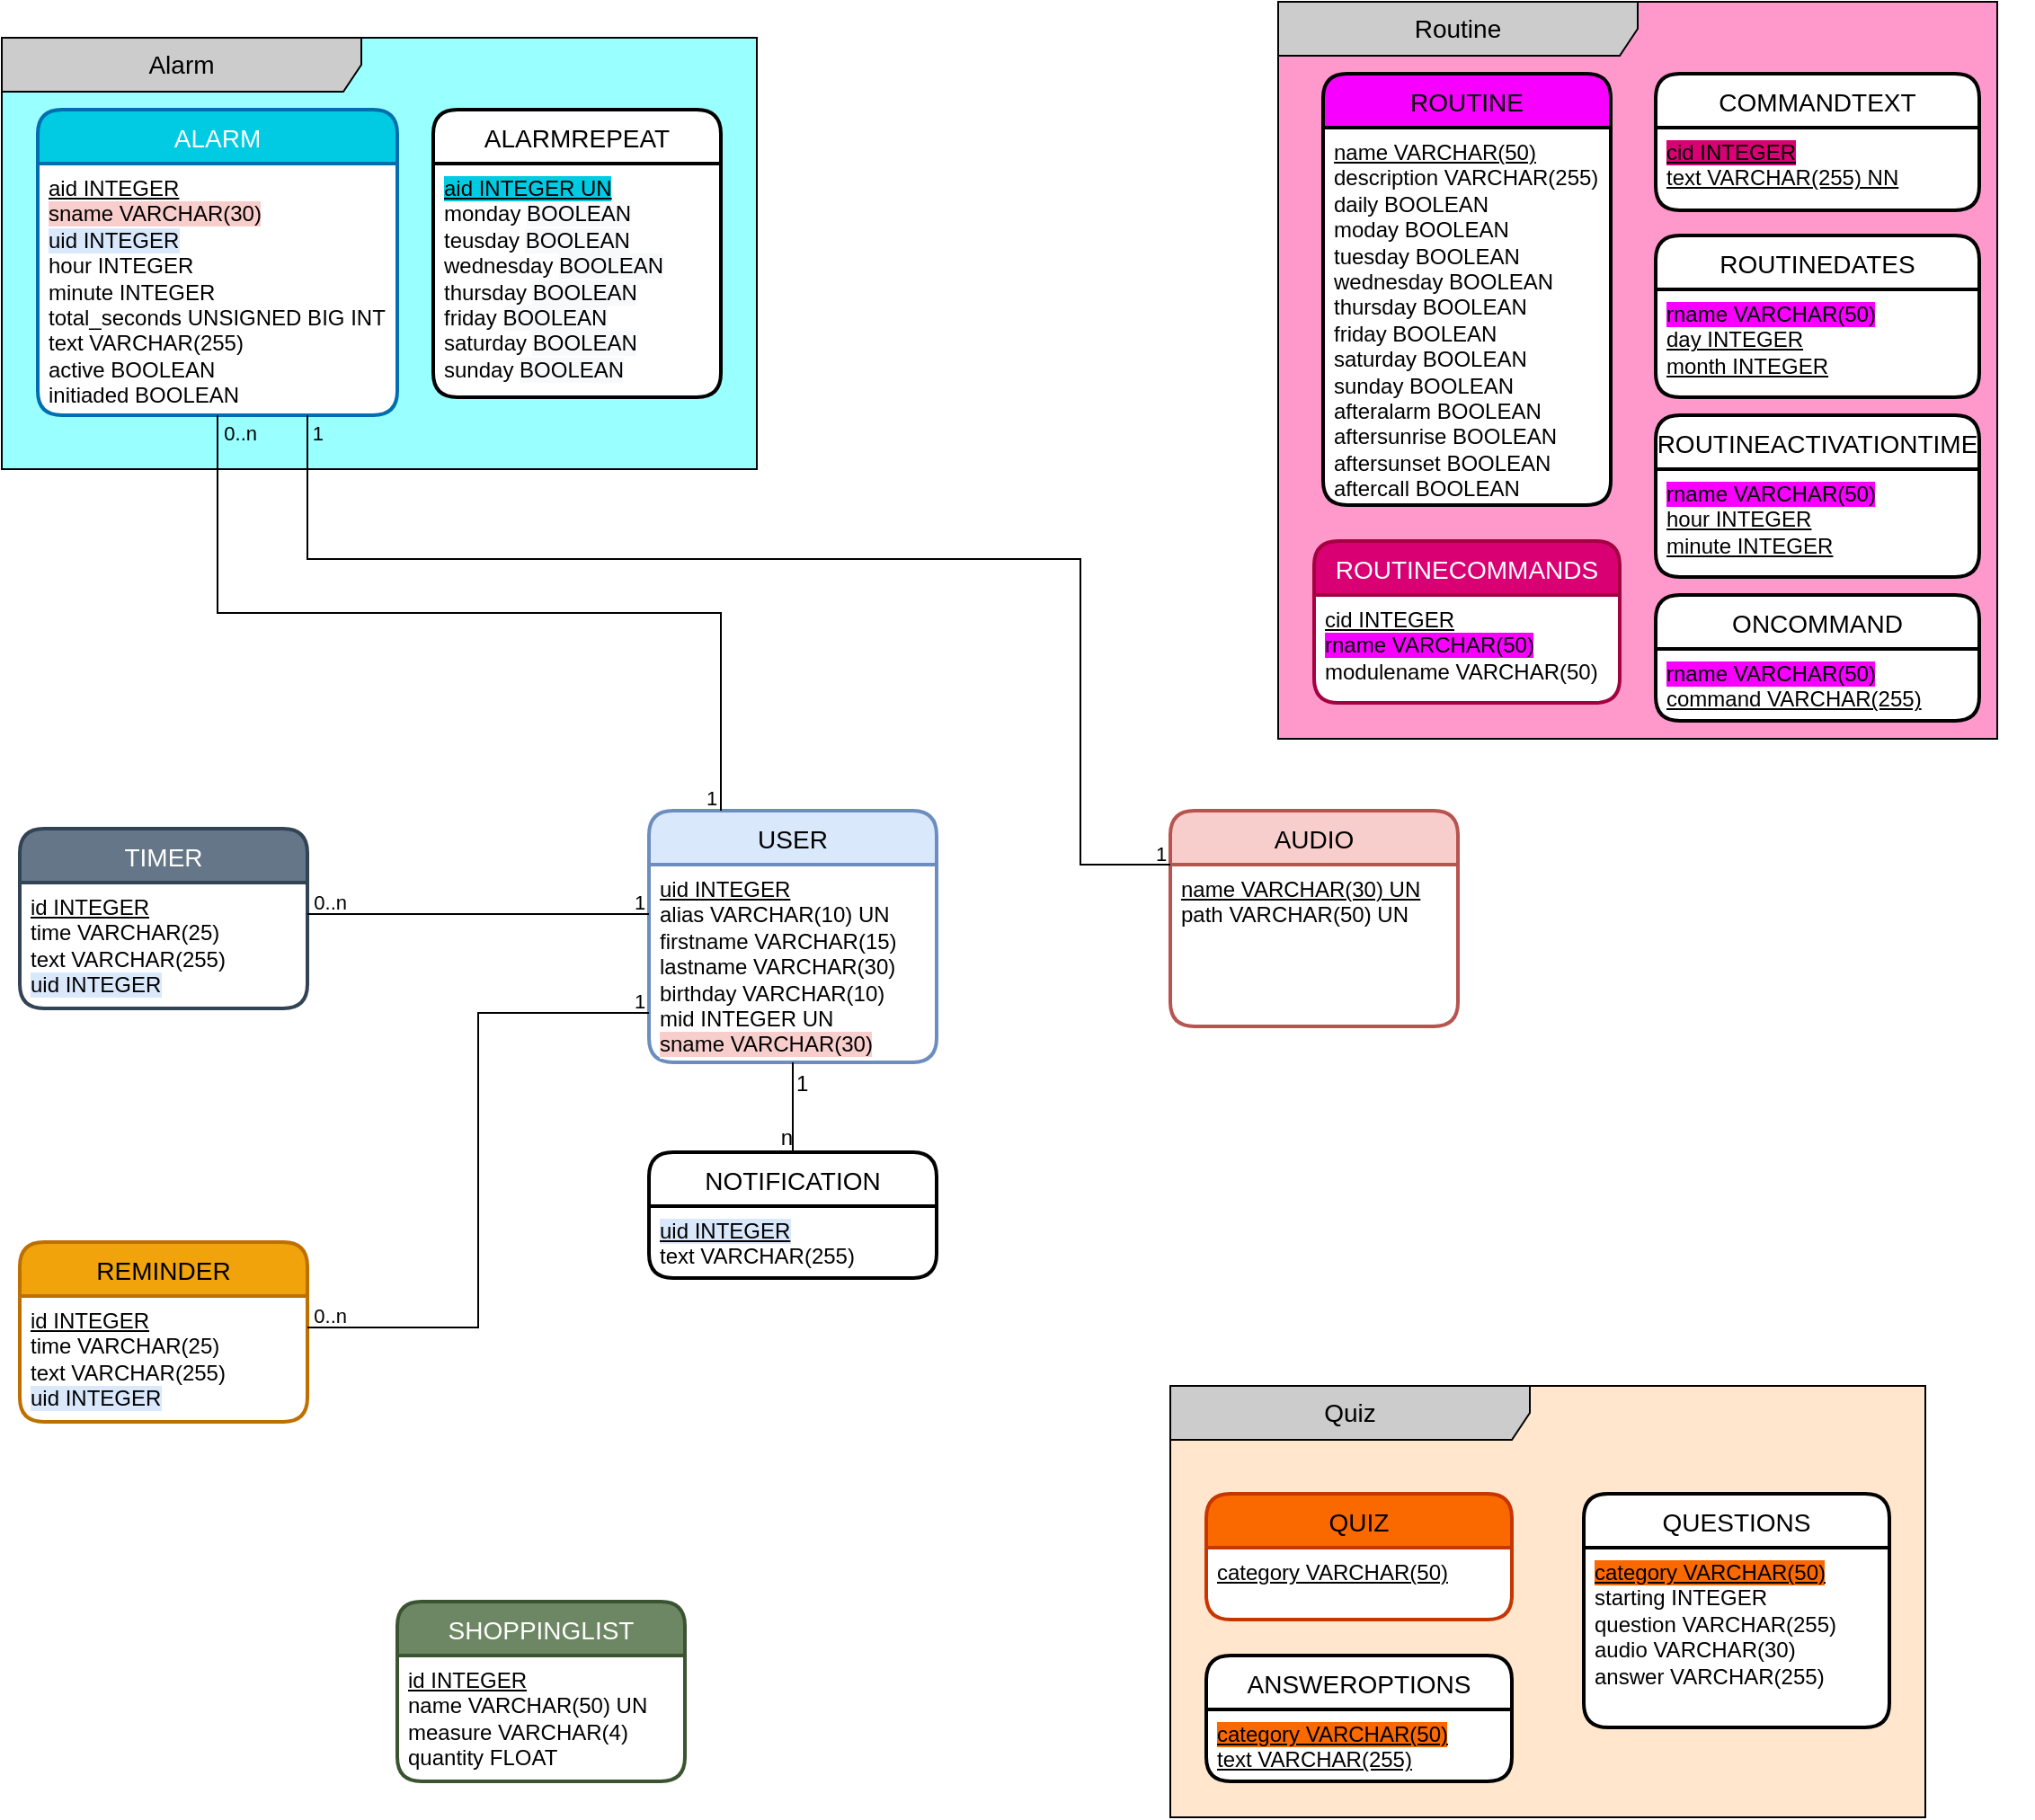 <mxfile version="16.5.1" type="device"><diagram id="wY3-MZdnBv4CEE56D3wo" name="Seite-1"><mxGraphModel dx="525" dy="408" grid="1" gridSize="10" guides="1" tooltips="1" connect="1" arrows="1" fold="1" page="1" pageScale="1" pageWidth="1169" pageHeight="1654" math="0" shadow="0"><root><mxCell id="0"/><mxCell id="1" parent="0"/><mxCell id="ENcvrtsNIVr2lBMWUQbj-1" value="AUDIO" style="swimlane;childLayout=stackLayout;horizontal=1;startSize=30;horizontalStack=0;rounded=1;fontSize=14;fontStyle=0;strokeWidth=2;resizeParent=0;resizeLast=1;shadow=0;dashed=0;align=center;fillColor=#f8cecc;strokeColor=#b85450;swimlaneFillColor=default;" parent="1" vertex="1"><mxGeometry x="680" y="480" width="160" height="120" as="geometry"/></mxCell><mxCell id="ENcvrtsNIVr2lBMWUQbj-2" value="&lt;u&gt;name VARCHAR(30) UN&lt;/u&gt;&lt;br&gt;path VARCHAR(50) UN" style="align=left;strokeColor=none;fillColor=none;spacingLeft=4;fontSize=12;verticalAlign=top;resizable=0;rotatable=0;part=1;html=1;" parent="ENcvrtsNIVr2lBMWUQbj-1" vertex="1"><mxGeometry y="30" width="160" height="90" as="geometry"/></mxCell><mxCell id="ENcvrtsNIVr2lBMWUQbj-3" value="USER" style="swimlane;childLayout=stackLayout;horizontal=1;startSize=30;horizontalStack=0;rounded=1;fontSize=14;fontStyle=0;strokeWidth=2;resizeParent=0;resizeLast=1;shadow=0;dashed=0;align=center;fillColor=#DAE8FC;strokeColor=#6C8EBF;swimlaneFillColor=default;" parent="1" vertex="1"><mxGeometry x="390" y="480" width="160" height="140" as="geometry"/></mxCell><mxCell id="ENcvrtsNIVr2lBMWUQbj-4" value="&lt;u&gt;uid INTEGER&lt;/u&gt;&lt;br&gt;alias VARCHAR(10) UN&lt;br&gt;firstname VARCHAR(15)&lt;br&gt;lastname VARCHAR(30)&lt;br&gt;birthday VARCHAR(10)&lt;br&gt;mid INTEGER UN&lt;br&gt;&lt;span style=&quot;background-color: rgb(248 , 206 , 204)&quot;&gt;sname VARCHAR(30)&lt;/span&gt;" style="align=left;strokeColor=none;fillColor=none;spacingLeft=4;fontSize=12;verticalAlign=top;resizable=0;rotatable=0;part=1;fontStyle=0;labelBackgroundColor=default;html=1;" parent="ENcvrtsNIVr2lBMWUQbj-3" vertex="1"><mxGeometry y="30" width="160" height="110" as="geometry"/></mxCell><mxCell id="ENcvrtsNIVr2lBMWUQbj-9" value="TIMER" style="swimlane;childLayout=stackLayout;horizontal=1;startSize=30;horizontalStack=0;rounded=1;fontSize=14;fontStyle=0;strokeWidth=2;resizeParent=0;resizeLast=1;shadow=0;dashed=0;align=center;swimlaneFillColor=default;fillColor=#647687;fontColor=#ffffff;strokeColor=#314354;" parent="1" vertex="1"><mxGeometry x="40" y="490" width="160" height="100" as="geometry"/></mxCell><mxCell id="ENcvrtsNIVr2lBMWUQbj-10" value="&lt;u&gt;id INTEGER&lt;/u&gt;&lt;br&gt;time VARCHAR(25)&lt;br&gt;text VARCHAR(255)&lt;br&gt;&lt;span style=&quot;background-color: rgb(218 , 232 , 252)&quot;&gt;uid INTEGER&lt;/span&gt;" style="align=left;strokeColor=none;fillColor=none;spacingLeft=4;fontSize=12;verticalAlign=top;resizable=0;rotatable=0;part=1;html=1;" parent="ENcvrtsNIVr2lBMWUQbj-9" vertex="1"><mxGeometry y="30" width="160" height="70" as="geometry"/></mxCell><mxCell id="ENcvrtsNIVr2lBMWUQbj-11" value="REMINDER" style="swimlane;childLayout=stackLayout;horizontal=1;startSize=30;horizontalStack=0;rounded=1;fontSize=14;fontStyle=0;strokeWidth=2;resizeParent=0;resizeLast=1;shadow=0;dashed=0;align=center;swimlaneFillColor=default;fillColor=#f0a30a;fontColor=#000000;strokeColor=#BD7000;" parent="1" vertex="1"><mxGeometry x="40" y="720" width="160" height="100" as="geometry"/></mxCell><mxCell id="ENcvrtsNIVr2lBMWUQbj-12" value="&lt;u&gt;id INTEGER&lt;/u&gt;&lt;br&gt;time VARCHAR(25)&lt;br&gt;text VARCHAR(255)&lt;br&gt;&lt;span style=&quot;background-color: rgb(218 , 232 , 252)&quot;&gt;uid INTEGER&lt;/span&gt;" style="align=left;strokeColor=none;fillColor=none;spacingLeft=4;fontSize=12;verticalAlign=top;resizable=0;rotatable=0;part=1;html=1;" parent="ENcvrtsNIVr2lBMWUQbj-11" vertex="1"><mxGeometry y="30" width="160" height="70" as="geometry"/></mxCell><mxCell id="ENcvrtsNIVr2lBMWUQbj-25" value="NOTIFICATION" style="swimlane;childLayout=stackLayout;horizontal=1;startSize=30;horizontalStack=0;rounded=1;fontSize=14;fontStyle=0;strokeWidth=2;resizeParent=0;resizeLast=1;shadow=0;dashed=0;align=center;swimlaneFillColor=default;" parent="1" vertex="1"><mxGeometry x="390" y="670" width="160" height="70" as="geometry"/></mxCell><mxCell id="ENcvrtsNIVr2lBMWUQbj-26" value="&lt;u style=&quot;background-color: rgb(218 , 232 , 252)&quot;&gt;uid INTEGER&lt;/u&gt;&lt;br&gt;text VARCHAR(255)" style="align=left;strokeColor=none;fillColor=none;spacingLeft=4;fontSize=12;verticalAlign=top;resizable=0;rotatable=0;part=1;html=1;" parent="ENcvrtsNIVr2lBMWUQbj-25" vertex="1"><mxGeometry y="30" width="160" height="40" as="geometry"/></mxCell><mxCell id="ENcvrtsNIVr2lBMWUQbj-35" value="" style="group" parent="1" vertex="1" connectable="0"><mxGeometry x="740" y="30" width="420" height="420" as="geometry"/></mxCell><mxCell id="RToX2C_Fm4Mb8O-b6EXX-3" value="" style="group" parent="ENcvrtsNIVr2lBMWUQbj-35" vertex="1" connectable="0"><mxGeometry width="400" height="420" as="geometry"/></mxCell><mxCell id="ENcvrtsNIVr2lBMWUQbj-33" value="Routine" style="shape=umlFrame;whiteSpace=wrap;html=1;fontSize=14;width=200;height=30;gradientColor=none;swimlaneFillColor=#FF99CC;fillColor=#CCCCCC;" parent="RToX2C_Fm4Mb8O-b6EXX-3" vertex="1"><mxGeometry width="400" height="410" as="geometry"/></mxCell><mxCell id="ENcvrtsNIVr2lBMWUQbj-13" value="ROUTINE" style="swimlane;childLayout=stackLayout;horizontal=1;startSize=30;horizontalStack=0;rounded=1;fontSize=14;fontStyle=0;strokeWidth=2;resizeParent=0;resizeLast=1;shadow=0;dashed=0;align=center;swimlaneFillColor=default;fillColor=#F700FF;" parent="RToX2C_Fm4Mb8O-b6EXX-3" vertex="1"><mxGeometry x="25" y="40" width="160.0" height="240" as="geometry"/></mxCell><mxCell id="ENcvrtsNIVr2lBMWUQbj-14" value="&lt;u&gt;name VARCHAR(50)&lt;br&gt;&lt;/u&gt;description VARCHAR(255)&lt;br&gt;daily BOOLEAN&lt;br&gt;moday BOOLEAN&lt;br&gt;tuesday BOOLEAN&lt;br&gt;wednesday BOOLEAN&lt;br&gt;thursday BOOLEAN&lt;br&gt;friday BOOLEAN&lt;br&gt;saturday BOOLEAN&lt;br&gt;sunday BOOLEAN&lt;br&gt;afteralarm BOOLEAN&lt;br&gt;aftersunrise BOOLEAN&lt;br&gt;aftersunset BOOLEAN&lt;br&gt;aftercall BOOLEAN" style="align=left;strokeColor=none;fillColor=none;spacingLeft=4;fontSize=12;verticalAlign=top;resizable=0;rotatable=0;part=1;html=1;" parent="ENcvrtsNIVr2lBMWUQbj-13" vertex="1"><mxGeometry y="30" width="160.0" height="210" as="geometry"/></mxCell><mxCell id="ENcvrtsNIVr2lBMWUQbj-15" value="ROUTINECOMMANDS" style="swimlane;childLayout=stackLayout;horizontal=1;startSize=30;horizontalStack=0;rounded=1;fontSize=14;fontStyle=0;strokeWidth=2;resizeParent=0;resizeLast=1;shadow=0;dashed=0;align=center;swimlaneFillColor=default;fillColor=#D80073;fontColor=#ffffff;strokeColor=#A50040;" parent="RToX2C_Fm4Mb8O-b6EXX-3" vertex="1"><mxGeometry x="20.0" y="300" width="170.0" height="90" as="geometry"/></mxCell><mxCell id="ENcvrtsNIVr2lBMWUQbj-16" value="&lt;u&gt;cid INTEGER&lt;/u&gt;&lt;br&gt;&lt;span style=&quot;background-color: rgb(247 , 0 , 255)&quot;&gt;rname VARCHAR(50)&lt;/span&gt;&lt;br&gt;modulename VARCHAR(50)" style="align=left;strokeColor=none;fillColor=none;spacingLeft=4;fontSize=12;verticalAlign=top;resizable=0;rotatable=0;part=1;html=1;" parent="ENcvrtsNIVr2lBMWUQbj-15" vertex="1"><mxGeometry y="30" width="170.0" height="60" as="geometry"/></mxCell><mxCell id="ENcvrtsNIVr2lBMWUQbj-17" value="COMMANDTEXT" style="swimlane;childLayout=stackLayout;horizontal=1;startSize=30;horizontalStack=0;rounded=1;fontSize=14;fontStyle=0;strokeWidth=2;resizeParent=0;resizeLast=1;shadow=0;dashed=0;align=center;swimlaneFillColor=default;" parent="RToX2C_Fm4Mb8O-b6EXX-3" vertex="1"><mxGeometry x="210.0" y="40" width="180.0" height="76" as="geometry"/></mxCell><mxCell id="ENcvrtsNIVr2lBMWUQbj-18" value="&lt;u&gt;&lt;span style=&quot;background-color: rgb(216 , 0 , 115)&quot;&gt;cid INTEGER&lt;/span&gt;&lt;br&gt;text VARCHAR(255) NN&lt;/u&gt;" style="align=left;strokeColor=none;fillColor=none;spacingLeft=4;fontSize=12;verticalAlign=top;resizable=0;rotatable=0;part=1;html=1;" parent="ENcvrtsNIVr2lBMWUQbj-17" vertex="1"><mxGeometry y="30" width="180.0" height="46" as="geometry"/></mxCell><mxCell id="ENcvrtsNIVr2lBMWUQbj-42" value="ROUTINEDATES" style="swimlane;childLayout=stackLayout;horizontal=1;startSize=30;horizontalStack=0;rounded=1;fontSize=14;fontStyle=0;strokeWidth=2;resizeParent=0;resizeLast=1;shadow=0;dashed=0;align=center;swimlaneFillColor=default;" parent="RToX2C_Fm4Mb8O-b6EXX-3" vertex="1"><mxGeometry x="210.0" y="130" width="180.0" height="90" as="geometry"/></mxCell><mxCell id="ENcvrtsNIVr2lBMWUQbj-43" value="&lt;span style=&quot;background-color: rgb(247 , 0 , 255)&quot;&gt;rname VARCHAR(50)&lt;/span&gt;&lt;u&gt;&lt;br&gt;day INTEGER&lt;br&gt;month INTEGER&lt;/u&gt;" style="align=left;strokeColor=none;fillColor=none;spacingLeft=4;fontSize=12;verticalAlign=top;resizable=0;rotatable=0;part=1;html=1;" parent="ENcvrtsNIVr2lBMWUQbj-42" vertex="1"><mxGeometry y="30" width="180.0" height="60" as="geometry"/></mxCell><mxCell id="RToX2C_Fm4Mb8O-b6EXX-1" value="ROUTINEACTIVATIONTIME" style="swimlane;childLayout=stackLayout;horizontal=1;startSize=30;horizontalStack=0;rounded=1;fontSize=14;fontStyle=0;strokeWidth=2;resizeParent=0;resizeLast=1;shadow=0;dashed=0;align=center;swimlaneFillColor=default;" parent="RToX2C_Fm4Mb8O-b6EXX-3" vertex="1"><mxGeometry x="210.0" y="230" width="180.0" height="90" as="geometry"/></mxCell><mxCell id="RToX2C_Fm4Mb8O-b6EXX-2" value="&lt;span style=&quot;background-color: rgb(247 , 0 , 255)&quot;&gt;rname VARCHAR(50)&lt;/span&gt;&lt;u&gt;&lt;br&gt;hour INTEGER&lt;br&gt;minute INTEGER&lt;/u&gt;" style="align=left;strokeColor=none;fillColor=none;spacingLeft=4;fontSize=12;verticalAlign=top;resizable=0;rotatable=0;part=1;html=1;" parent="RToX2C_Fm4Mb8O-b6EXX-1" vertex="1"><mxGeometry y="30" width="180.0" height="60" as="geometry"/></mxCell><mxCell id="QD7248ON0HtxKReJ_0PH-1" value="ONCOMMAND" style="swimlane;childLayout=stackLayout;horizontal=1;startSize=30;horizontalStack=0;rounded=1;fontSize=14;fontStyle=0;strokeWidth=2;resizeParent=0;resizeLast=1;shadow=0;dashed=0;align=center;swimlaneFillColor=default;" parent="RToX2C_Fm4Mb8O-b6EXX-3" vertex="1"><mxGeometry x="210" y="330" width="180" height="70" as="geometry"/></mxCell><mxCell id="QD7248ON0HtxKReJ_0PH-2" value="&lt;span style=&quot;background-color: rgb(247 , 0 , 255)&quot;&gt;rname VARCHAR(50)&lt;/span&gt;&lt;u&gt;&lt;br&gt;command VARCHAR(255)&lt;br&gt;&lt;/u&gt;" style="align=left;strokeColor=none;fillColor=none;spacingLeft=4;fontSize=12;verticalAlign=top;resizable=0;rotatable=0;part=1;html=1;" parent="QD7248ON0HtxKReJ_0PH-1" vertex="1"><mxGeometry y="30" width="180" height="40" as="geometry"/></mxCell><mxCell id="ENcvrtsNIVr2lBMWUQbj-36" value="" style="group" parent="1" vertex="1" connectable="0"><mxGeometry x="30" y="50" width="420" height="240" as="geometry"/></mxCell><mxCell id="ENcvrtsNIVr2lBMWUQbj-32" value="Alarm" style="shape=umlFrame;whiteSpace=wrap;html=1;fontSize=14;width=200;height=30;gradientColor=none;swimlaneFillColor=#99FFFF;fillColor=#CCCCCC;" parent="ENcvrtsNIVr2lBMWUQbj-36" vertex="1"><mxGeometry width="420" height="240" as="geometry"/></mxCell><mxCell id="ENcvrtsNIVr2lBMWUQbj-5" value="ALARM" style="swimlane;childLayout=stackLayout;horizontal=1;startSize=30;horizontalStack=0;rounded=1;fontSize=14;fontStyle=0;strokeWidth=2;resizeParent=0;resizeLast=1;shadow=0;dashed=0;align=center;glass=0;sketch=0;fillColor=#00CBE2;swimlaneFillColor=default;fontColor=#ffffff;strokeColor=#006EAF;" parent="ENcvrtsNIVr2lBMWUQbj-36" vertex="1"><mxGeometry x="20" y="40" width="200" height="170" as="geometry"/></mxCell><mxCell id="ENcvrtsNIVr2lBMWUQbj-6" value="&lt;u&gt;aid INTEGER&lt;/u&gt;&lt;br&gt;&lt;span style=&quot;background-color: rgb(248 , 206 , 204)&quot;&gt;sname VARCHAR(30)&lt;/span&gt;&lt;br&gt;&lt;span style=&quot;background-color: rgb(218 , 232 , 252)&quot;&gt;uid INTEGER&lt;/span&gt;&lt;br&gt;hour INTEGER&lt;br&gt;minute INTEGER&lt;br&gt;total_seconds UNSIGNED BIG INT&lt;br&gt;text VARCHAR(255)&lt;br&gt;active BOOLEAN&lt;br&gt;initiaded BOOLEAN" style="align=left;strokeColor=none;fillColor=none;spacingLeft=4;fontSize=12;verticalAlign=top;resizable=0;rotatable=0;part=1;html=1;" parent="ENcvrtsNIVr2lBMWUQbj-5" vertex="1"><mxGeometry y="30" width="200" height="140" as="geometry"/></mxCell><mxCell id="ENcvrtsNIVr2lBMWUQbj-7" value="ALARMREPEAT" style="swimlane;childLayout=stackLayout;horizontal=1;startSize=30;horizontalStack=0;rounded=1;fontSize=14;fontStyle=0;strokeWidth=2;resizeParent=0;resizeLast=1;shadow=0;dashed=0;align=center;glass=0;swimlaneFillColor=default;" parent="ENcvrtsNIVr2lBMWUQbj-36" vertex="1"><mxGeometry x="240" y="40" width="160" height="160" as="geometry"/></mxCell><mxCell id="ENcvrtsNIVr2lBMWUQbj-8" value="&lt;u style=&quot;background-color: rgb(0 , 203 , 226)&quot;&gt;aid INTEGER UN&lt;/u&gt;&lt;br&gt;monday&amp;nbsp;&lt;span style=&quot;background-color: rgb(248 , 249 , 250)&quot;&gt;BOOLEAN&lt;/span&gt;&lt;br&gt;teusday&amp;nbsp;&lt;span style=&quot;background-color: rgb(248 , 249 , 250)&quot;&gt;BOOLEAN&lt;/span&gt;&lt;br&gt;wednesday&amp;nbsp;&lt;span style=&quot;background-color: rgb(248 , 249 , 250)&quot;&gt;BOOLEAN&lt;/span&gt;&lt;br&gt;thursday&amp;nbsp;&lt;span style=&quot;background-color: rgb(248 , 249 , 250)&quot;&gt;BOOLEAN&lt;/span&gt;&lt;br&gt;friday&amp;nbsp;&lt;span style=&quot;background-color: rgb(248 , 249 , 250)&quot;&gt;BOOLEAN&lt;/span&gt;&lt;br&gt;saturday&amp;nbsp;&lt;span style=&quot;background-color: rgb(248 , 249 , 250)&quot;&gt;BOOLEAN&lt;/span&gt;&lt;br&gt;sunday&amp;nbsp;&lt;span style=&quot;background-color: rgb(248 , 249 , 250)&quot;&gt;BOOLEAN&lt;/span&gt;" style="align=left;strokeColor=none;fillColor=none;spacingLeft=4;fontSize=12;verticalAlign=top;resizable=0;rotatable=0;part=1;labelBackgroundColor=default;html=1;" parent="ENcvrtsNIVr2lBMWUQbj-7" vertex="1"><mxGeometry y="30" width="160" height="130" as="geometry"/></mxCell><mxCell id="ENcvrtsNIVr2lBMWUQbj-37" value="" style="group" parent="1" vertex="1" connectable="0"><mxGeometry x="680" y="800" width="420" height="240" as="geometry"/></mxCell><mxCell id="ENcvrtsNIVr2lBMWUQbj-34" value="Quiz" style="shape=umlFrame;whiteSpace=wrap;html=1;fontSize=14;width=200;height=30;gradientColor=none;swimlaneFillColor=#FFE6CC;fillColor=#CCCCCC;" parent="ENcvrtsNIVr2lBMWUQbj-37" vertex="1"><mxGeometry width="420" height="240" as="geometry"/></mxCell><mxCell id="ENcvrtsNIVr2lBMWUQbj-19" value="QUIZ" style="swimlane;childLayout=stackLayout;horizontal=1;startSize=30;horizontalStack=0;rounded=1;fontSize=14;fontStyle=0;strokeWidth=2;resizeParent=0;resizeLast=1;shadow=0;dashed=0;align=center;swimlaneFillColor=default;fillColor=#fa6800;fontColor=#000000;strokeColor=#C73500;" parent="ENcvrtsNIVr2lBMWUQbj-37" vertex="1"><mxGeometry x="20" y="60" width="170" height="70" as="geometry"/></mxCell><mxCell id="ENcvrtsNIVr2lBMWUQbj-20" value="&lt;u&gt;category VARCHAR(50)&lt;/u&gt;" style="align=left;strokeColor=none;fillColor=none;spacingLeft=4;fontSize=12;verticalAlign=top;resizable=0;rotatable=0;part=1;html=1;" parent="ENcvrtsNIVr2lBMWUQbj-19" vertex="1"><mxGeometry y="30" width="170" height="40" as="geometry"/></mxCell><mxCell id="ENcvrtsNIVr2lBMWUQbj-21" value="QUESTIONS" style="swimlane;childLayout=stackLayout;horizontal=1;startSize=30;horizontalStack=0;rounded=1;fontSize=14;fontStyle=0;strokeWidth=2;resizeParent=0;resizeLast=1;shadow=0;dashed=0;align=center;swimlaneFillColor=default;" parent="ENcvrtsNIVr2lBMWUQbj-37" vertex="1"><mxGeometry x="230" y="60" width="170" height="130" as="geometry"/></mxCell><mxCell id="ENcvrtsNIVr2lBMWUQbj-22" value="&lt;u style=&quot;background-color: rgb(250 , 104 , 0)&quot;&gt;category VARCHAR(50)&lt;/u&gt;&lt;br&gt;starting INTEGER&lt;br&gt;question VARCHAR(255)&lt;br&gt;audio VARCHAR(30)&lt;br&gt;answer VARCHAR(255)" style="align=left;strokeColor=none;fillColor=none;spacingLeft=4;fontSize=12;verticalAlign=top;resizable=0;rotatable=0;part=1;html=1;" parent="ENcvrtsNIVr2lBMWUQbj-21" vertex="1"><mxGeometry y="30" width="170" height="100" as="geometry"/></mxCell><mxCell id="ENcvrtsNIVr2lBMWUQbj-23" value="ANSWEROPTIONS" style="swimlane;childLayout=stackLayout;horizontal=1;startSize=30;horizontalStack=0;rounded=1;fontSize=14;fontStyle=0;strokeWidth=2;resizeParent=0;resizeLast=1;shadow=0;dashed=0;align=center;swimlaneFillColor=default;" parent="ENcvrtsNIVr2lBMWUQbj-37" vertex="1"><mxGeometry x="20" y="150" width="170" height="70" as="geometry"/></mxCell><mxCell id="ENcvrtsNIVr2lBMWUQbj-24" value="&lt;u style=&quot;background-color: rgb(250 , 104 , 0)&quot;&gt;category VARCHAR(50)&lt;/u&gt;&lt;br&gt;&lt;u&gt;text VARCHAR(255)&lt;/u&gt;" style="align=left;strokeColor=none;fillColor=none;spacingLeft=4;fontSize=12;verticalAlign=top;resizable=0;rotatable=0;part=1;html=1;" parent="ENcvrtsNIVr2lBMWUQbj-23" vertex="1"><mxGeometry y="30" width="170" height="40" as="geometry"/></mxCell><mxCell id="ENcvrtsNIVr2lBMWUQbj-38" value="SHOPPINGLIST" style="swimlane;childLayout=stackLayout;horizontal=1;startSize=30;horizontalStack=0;rounded=1;fontSize=14;fontStyle=0;strokeWidth=2;resizeParent=0;resizeLast=1;shadow=0;dashed=0;align=center;swimlaneFillColor=default;fillColor=#6d8764;fontColor=#ffffff;strokeColor=#3A5431;" parent="1" vertex="1"><mxGeometry x="250" y="920" width="160" height="100" as="geometry"/></mxCell><mxCell id="ENcvrtsNIVr2lBMWUQbj-39" value="&lt;u&gt;id INTEGER&lt;/u&gt;&lt;br&gt;name VARCHAR(50) UN&lt;br&gt;measure VARCHAR(4)&lt;br&gt;quantity FLOAT" style="align=left;strokeColor=none;fillColor=none;spacingLeft=4;fontSize=12;verticalAlign=top;resizable=0;rotatable=0;part=1;html=1;" parent="ENcvrtsNIVr2lBMWUQbj-38" vertex="1"><mxGeometry y="30" width="160" height="70" as="geometry"/></mxCell><mxCell id="ENcvrtsNIVr2lBMWUQbj-48" value="" style="endArrow=none;html=1;rounded=0;fontColor=#000000;entryX=0.5;entryY=0;entryDx=0;entryDy=0;exitX=0.5;exitY=1;exitDx=0;exitDy=0;" parent="1" source="ENcvrtsNIVr2lBMWUQbj-4" target="ENcvrtsNIVr2lBMWUQbj-25" edge="1"><mxGeometry relative="1" as="geometry"><mxPoint x="380" y="620" as="sourcePoint"/><mxPoint x="540" y="620" as="targetPoint"/></mxGeometry></mxCell><mxCell id="ENcvrtsNIVr2lBMWUQbj-49" value="1" style="resizable=0;html=1;align=left;verticalAlign=bottom;shadow=0;glass=0;labelBackgroundColor=none;sketch=0;fontColor=#000000;strokeColor=#6C8EBF;fillColor=#F700FF;gradientColor=none;" parent="ENcvrtsNIVr2lBMWUQbj-48" connectable="0" vertex="1"><mxGeometry x="-1" relative="1" as="geometry"><mxPoint y="20" as="offset"/></mxGeometry></mxCell><mxCell id="ENcvrtsNIVr2lBMWUQbj-50" value="n" style="resizable=0;html=1;align=right;verticalAlign=bottom;shadow=0;glass=0;labelBackgroundColor=none;sketch=0;fontColor=#000000;strokeColor=#6C8EBF;fillColor=#F700FF;gradientColor=none;" parent="ENcvrtsNIVr2lBMWUQbj-48" connectable="0" vertex="1"><mxGeometry x="1" relative="1" as="geometry"/></mxCell><mxCell id="ENcvrtsNIVr2lBMWUQbj-51" value="" style="endArrow=none;html=1;edgeStyle=orthogonalEdgeStyle;rounded=0;fontColor=#000000;exitX=0;exitY=0.25;exitDx=0;exitDy=0;entryX=1;entryY=0.25;entryDx=0;entryDy=0;" parent="1" source="ENcvrtsNIVr2lBMWUQbj-4" target="ENcvrtsNIVr2lBMWUQbj-10" edge="1"><mxGeometry relative="1" as="geometry"><mxPoint x="170" y="630" as="sourcePoint"/><mxPoint x="330" y="630" as="targetPoint"/></mxGeometry></mxCell><mxCell id="ENcvrtsNIVr2lBMWUQbj-52" value="1" style="edgeLabel;resizable=0;html=1;align=left;verticalAlign=bottom;shadow=0;glass=0;labelBackgroundColor=none;sketch=0;fontColor=#000000;strokeColor=#6C8EBF;fillColor=#F700FF;gradientColor=none;" parent="ENcvrtsNIVr2lBMWUQbj-51" connectable="0" vertex="1"><mxGeometry x="-1" relative="1" as="geometry"><mxPoint x="-10" y="2" as="offset"/></mxGeometry></mxCell><mxCell id="ENcvrtsNIVr2lBMWUQbj-53" value="0..n" style="edgeLabel;resizable=0;html=1;align=right;verticalAlign=bottom;shadow=0;glass=0;labelBackgroundColor=none;sketch=0;fontColor=#000000;strokeColor=#6C8EBF;fillColor=#F700FF;gradientColor=none;" parent="ENcvrtsNIVr2lBMWUQbj-51" connectable="0" vertex="1"><mxGeometry x="1" relative="1" as="geometry"><mxPoint x="22" y="2" as="offset"/></mxGeometry></mxCell><mxCell id="ENcvrtsNIVr2lBMWUQbj-54" value="" style="endArrow=none;html=1;edgeStyle=orthogonalEdgeStyle;rounded=0;fontColor=#000000;exitX=0;exitY=0.75;exitDx=0;exitDy=0;entryX=1;entryY=0.25;entryDx=0;entryDy=0;" parent="1" source="ENcvrtsNIVr2lBMWUQbj-4" target="ENcvrtsNIVr2lBMWUQbj-12" edge="1"><mxGeometry relative="1" as="geometry"><mxPoint x="340" y="632.5" as="sourcePoint"/><mxPoint x="150" y="640.0" as="targetPoint"/></mxGeometry></mxCell><mxCell id="ENcvrtsNIVr2lBMWUQbj-55" value="1" style="edgeLabel;resizable=0;html=1;align=left;verticalAlign=bottom;shadow=0;glass=0;labelBackgroundColor=none;sketch=0;fontColor=#000000;strokeColor=#6C8EBF;fillColor=#F700FF;gradientColor=none;" parent="ENcvrtsNIVr2lBMWUQbj-54" connectable="0" vertex="1"><mxGeometry x="-1" relative="1" as="geometry"><mxPoint x="-10" y="2" as="offset"/></mxGeometry></mxCell><mxCell id="ENcvrtsNIVr2lBMWUQbj-56" value="0..n" style="edgeLabel;resizable=0;html=1;align=right;verticalAlign=bottom;shadow=0;glass=0;labelBackgroundColor=none;sketch=0;fontColor=#000000;strokeColor=#6C8EBF;fillColor=#F700FF;gradientColor=none;" parent="ENcvrtsNIVr2lBMWUQbj-54" connectable="0" vertex="1"><mxGeometry x="1" relative="1" as="geometry"><mxPoint x="22" y="2" as="offset"/></mxGeometry></mxCell><mxCell id="ENcvrtsNIVr2lBMWUQbj-57" value="" style="endArrow=none;html=1;edgeStyle=orthogonalEdgeStyle;rounded=0;fontColor=#000000;exitX=0.25;exitY=0;exitDx=0;exitDy=0;entryX=0.5;entryY=1;entryDx=0;entryDy=0;" parent="1" source="ENcvrtsNIVr2lBMWUQbj-3" target="ENcvrtsNIVr2lBMWUQbj-6" edge="1"><mxGeometry relative="1" as="geometry"><mxPoint x="410" y="432.5" as="sourcePoint"/><mxPoint x="220" y="440" as="targetPoint"/></mxGeometry></mxCell><mxCell id="ENcvrtsNIVr2lBMWUQbj-58" value="1" style="edgeLabel;resizable=0;html=1;align=left;verticalAlign=bottom;shadow=0;glass=0;labelBackgroundColor=none;sketch=0;fontColor=#000000;strokeColor=#6C8EBF;fillColor=#F700FF;gradientColor=none;" parent="ENcvrtsNIVr2lBMWUQbj-57" connectable="0" vertex="1"><mxGeometry x="-1" relative="1" as="geometry"><mxPoint x="-10" y="1" as="offset"/></mxGeometry></mxCell><mxCell id="ENcvrtsNIVr2lBMWUQbj-59" value="0..n" style="edgeLabel;resizable=0;html=1;align=right;verticalAlign=bottom;shadow=0;glass=0;labelBackgroundColor=none;sketch=0;fontColor=#000000;strokeColor=#6C8EBF;fillColor=#F700FF;gradientColor=none;" parent="ENcvrtsNIVr2lBMWUQbj-57" connectable="0" vertex="1"><mxGeometry x="1" relative="1" as="geometry"><mxPoint x="22" y="18" as="offset"/></mxGeometry></mxCell><mxCell id="ENcvrtsNIVr2lBMWUQbj-60" value="" style="endArrow=none;html=1;edgeStyle=orthogonalEdgeStyle;rounded=0;fontColor=#000000;exitX=0;exitY=0;exitDx=0;exitDy=0;entryX=0.75;entryY=1;entryDx=0;entryDy=0;" parent="1" source="ENcvrtsNIVr2lBMWUQbj-2" target="ENcvrtsNIVr2lBMWUQbj-6" edge="1"><mxGeometry relative="1" as="geometry"><mxPoint x="510" y="332.5" as="sourcePoint"/><mxPoint x="320" y="340" as="targetPoint"/><Array as="points"><mxPoint x="630" y="510"/><mxPoint x="630" y="340"/><mxPoint x="200" y="340"/></Array></mxGeometry></mxCell><mxCell id="ENcvrtsNIVr2lBMWUQbj-61" value="1" style="edgeLabel;resizable=0;html=1;align=left;verticalAlign=bottom;shadow=0;glass=0;labelBackgroundColor=none;sketch=0;fontColor=#000000;strokeColor=#6C8EBF;fillColor=#F700FF;gradientColor=none;" parent="ENcvrtsNIVr2lBMWUQbj-60" connectable="0" vertex="1"><mxGeometry x="-1" relative="1" as="geometry"><mxPoint x="-10" y="2" as="offset"/></mxGeometry></mxCell><mxCell id="ENcvrtsNIVr2lBMWUQbj-62" value="1" style="edgeLabel;resizable=0;html=1;align=right;verticalAlign=bottom;shadow=0;glass=0;labelBackgroundColor=none;sketch=0;fontColor=#000000;strokeColor=#6C8EBF;fillColor=#F700FF;gradientColor=none;" parent="ENcvrtsNIVr2lBMWUQbj-60" connectable="0" vertex="1"><mxGeometry x="1" relative="1" as="geometry"><mxPoint x="9" y="18" as="offset"/></mxGeometry></mxCell></root></mxGraphModel></diagram></mxfile>